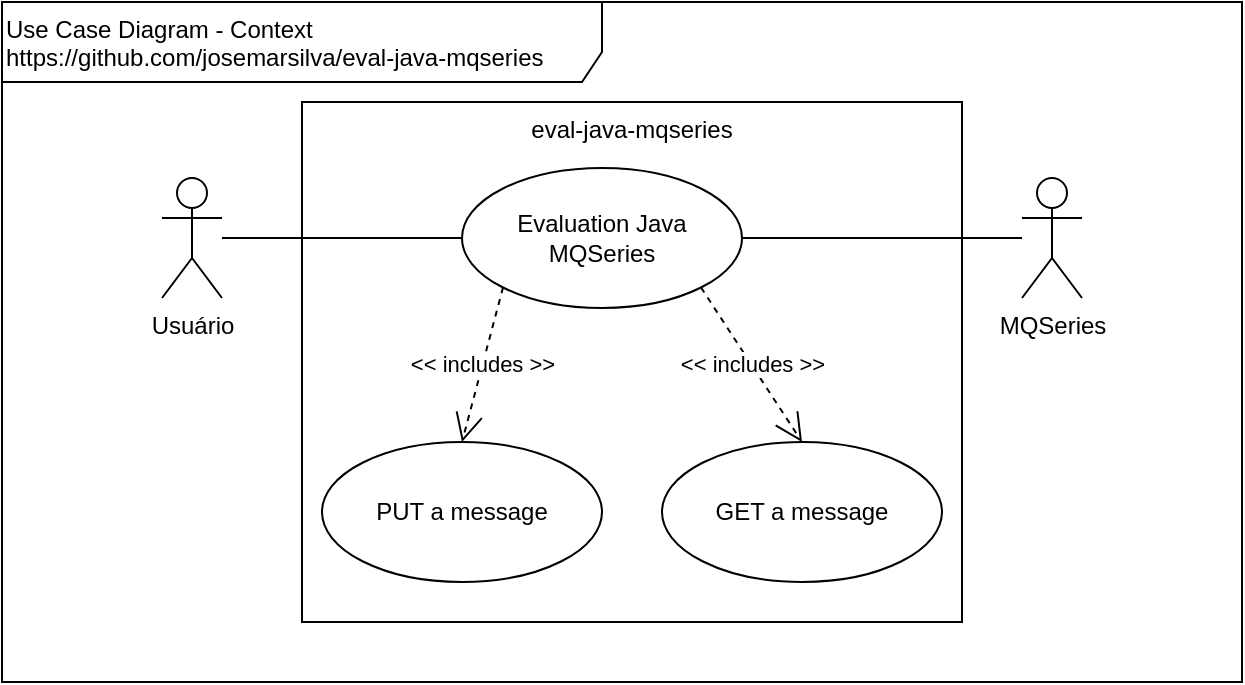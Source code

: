 <mxfile version="12.6.5" type="device"><diagram id="fMGpiNhVeqn0YMsLJxzh" name="Página-1"><mxGraphModel dx="868" dy="534" grid="1" gridSize="10" guides="1" tooltips="1" connect="1" arrows="1" fold="1" page="1" pageScale="1" pageWidth="827" pageHeight="1169" math="0" shadow="0"><root><mxCell id="0"/><mxCell id="1" parent="0"/><mxCell id="6OetropUeBoLzL2Sj7KS-1" value="Use Case Diagram - Context&lt;br&gt;https://github.com/josemarsilva/eval-java-mqseries" style="shape=umlFrame;whiteSpace=wrap;html=1;width=300;height=40;verticalAlign=top;align=left;" parent="1" vertex="1"><mxGeometry x="10" y="10" width="620" height="340" as="geometry"/></mxCell><mxCell id="6OetropUeBoLzL2Sj7KS-2" value="&lt;div style=&quot;text-align: center&quot;&gt;&lt;span&gt;Usuário&lt;/span&gt;&lt;/div&gt;" style="shape=umlActor;verticalLabelPosition=bottom;labelBackgroundColor=#ffffff;verticalAlign=top;html=1;align=center;" parent="1" vertex="1"><mxGeometry x="90" y="98" width="30" height="60" as="geometry"/></mxCell><mxCell id="6OetropUeBoLzL2Sj7KS-3" value="eval-java-mqseries" style="rounded=0;whiteSpace=wrap;html=1;align=center;verticalAlign=top;" parent="1" vertex="1"><mxGeometry x="160" y="60" width="330" height="260" as="geometry"/></mxCell><mxCell id="6OetropUeBoLzL2Sj7KS-4" value="Evaluation Java MQSeries" style="ellipse;whiteSpace=wrap;html=1;align=center;" parent="1" vertex="1"><mxGeometry x="240" y="93" width="140" height="70" as="geometry"/></mxCell><mxCell id="6OetropUeBoLzL2Sj7KS-5" style="edgeStyle=orthogonalEdgeStyle;rounded=0;orthogonalLoop=1;jettySize=auto;html=1;endArrow=none;endFill=0;" parent="1" source="6OetropUeBoLzL2Sj7KS-2" target="6OetropUeBoLzL2Sj7KS-4" edge="1"><mxGeometry relative="1" as="geometry"/></mxCell><mxCell id="D3I8Xf5Z0xueX3bT6Zw5-2" style="edgeStyle=orthogonalEdgeStyle;rounded=0;orthogonalLoop=1;jettySize=auto;html=1;endArrow=none;endFill=0;" edge="1" parent="1" source="D3I8Xf5Z0xueX3bT6Zw5-1" target="6OetropUeBoLzL2Sj7KS-4"><mxGeometry relative="1" as="geometry"/></mxCell><mxCell id="D3I8Xf5Z0xueX3bT6Zw5-1" value="MQSeries" style="shape=umlActor;verticalLabelPosition=bottom;labelBackgroundColor=#ffffff;verticalAlign=top;html=1;align=center;" vertex="1" parent="1"><mxGeometry x="520" y="98" width="30" height="60" as="geometry"/></mxCell><mxCell id="D3I8Xf5Z0xueX3bT6Zw5-3" value="PUT a message" style="ellipse;whiteSpace=wrap;html=1;align=center;" vertex="1" parent="1"><mxGeometry x="170" y="230" width="140" height="70" as="geometry"/></mxCell><mxCell id="D3I8Xf5Z0xueX3bT6Zw5-4" value="GET a message" style="ellipse;whiteSpace=wrap;html=1;align=center;" vertex="1" parent="1"><mxGeometry x="340" y="230" width="140" height="70" as="geometry"/></mxCell><mxCell id="D3I8Xf5Z0xueX3bT6Zw5-5" value="&amp;lt;&amp;lt; includes &amp;gt;&amp;gt;" style="endArrow=open;endSize=12;dashed=1;html=1;exitX=0;exitY=1;exitDx=0;exitDy=0;entryX=0.5;entryY=0;entryDx=0;entryDy=0;" edge="1" parent="1" source="6OetropUeBoLzL2Sj7KS-4" target="D3I8Xf5Z0xueX3bT6Zw5-3"><mxGeometry width="160" relative="1" as="geometry"><mxPoint x="250" y="178" as="sourcePoint"/><mxPoint x="240" y="198" as="targetPoint"/></mxGeometry></mxCell><mxCell id="D3I8Xf5Z0xueX3bT6Zw5-6" value="&amp;lt;&amp;lt; includes &amp;gt;&amp;gt;" style="endArrow=open;endSize=12;dashed=1;html=1;exitX=1;exitY=1;exitDx=0;exitDy=0;entryX=0.5;entryY=0;entryDx=0;entryDy=0;" edge="1" parent="1" source="6OetropUeBoLzL2Sj7KS-4" target="D3I8Xf5Z0xueX3bT6Zw5-4"><mxGeometry width="160" relative="1" as="geometry"><mxPoint x="270.503" y="162.749" as="sourcePoint"/><mxPoint x="250" y="240" as="targetPoint"/></mxGeometry></mxCell></root></mxGraphModel></diagram></mxfile>
